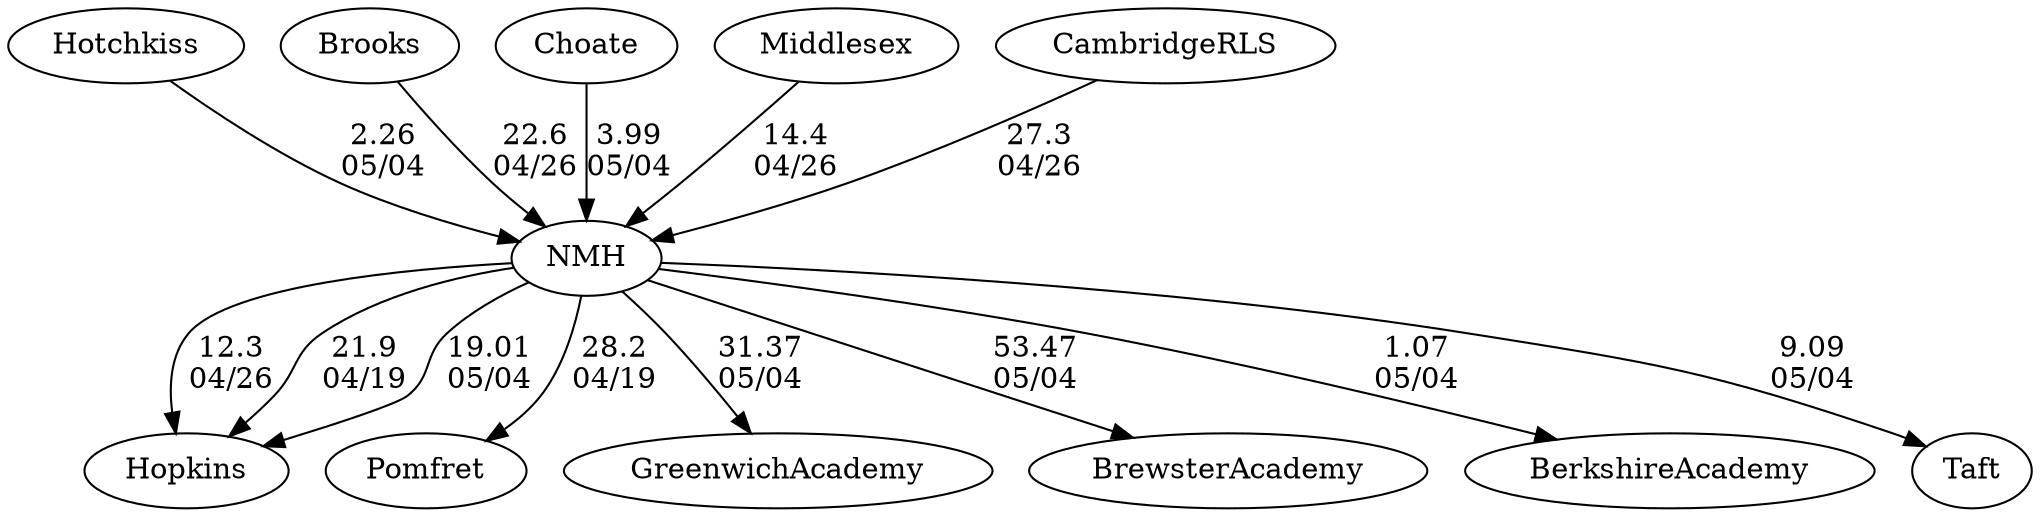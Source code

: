 digraph girls3foursNMH {Hopkins [URL="girls3foursHopkins.html"];Pomfret [URL="girls3foursPomfret.html"];GreenwichAcademy [URL="girls3foursGreenwichAcademy.html"];Hotchkiss [URL="girls3foursHotchkiss.html"];Brooks [URL="girls3foursBrooks.html"];BrewsterAcademy [URL="girls3foursBrewsterAcademy.html"];BerkshireAcademy [URL="girls3foursBerkshireAcademy.html"];Choate [URL="girls3foursChoate.html"];Taft [URL="girls3foursTaft.html"];NMH [URL="girls3foursNMH.html"];Middlesex [URL="girls3foursMiddlesex.html"];CambridgeRLS [URL="girls3foursCambridgeRLS.html"];CambridgeRLS -> NMH[label="27.3
04/26", weight="73", tooltip="NEIRA Boys & Girls Fours,Brooks vs. CRLS, Hopkins, Middlesex and NMH			
Distance: 1500 Conditions: Occasional rain and 10-12 mph cross headwind for first 1000 meters with choppy waters; wind and chop diminished in last 500. Conditions improved somewhat for the later races. Race order 5-1-2-3-4 Comments: Girls second boat event was a dead heat for 1st - even the finish line camera was inconclusive. Thanks to all crews for taking a risk on the weather and making the trip to Brooks for a good afternoon of racing. Thanks for the great cooperation of all crews and especially the coxswains in a 5-lane floating start.
None", URL="https://www.row2k.com/results/resultspage.cfm?UID=168B5F55B689601CCC0CC8B65FAE5BAC&cat=5", random="random"]; 
Brooks -> NMH[label="22.6
04/26", weight="78", tooltip="NEIRA Boys & Girls Fours,Brooks vs. CRLS, Hopkins, Middlesex and NMH			
Distance: 1500 Conditions: Occasional rain and 10-12 mph cross headwind for first 1000 meters with choppy waters; wind and chop diminished in last 500. Conditions improved somewhat for the later races. Race order 5-1-2-3-4 Comments: Girls second boat event was a dead heat for 1st - even the finish line camera was inconclusive. Thanks to all crews for taking a risk on the weather and making the trip to Brooks for a good afternoon of racing. Thanks for the great cooperation of all crews and especially the coxswains in a 5-lane floating start.
None", URL="https://www.row2k.com/results/resultspage.cfm?UID=168B5F55B689601CCC0CC8B65FAE5BAC&cat=5", random="random"]; 
Middlesex -> NMH[label="14.4
04/26", weight="86", tooltip="NEIRA Boys & Girls Fours,Brooks vs. CRLS, Hopkins, Middlesex and NMH			
Distance: 1500 Conditions: Occasional rain and 10-12 mph cross headwind for first 1000 meters with choppy waters; wind and chop diminished in last 500. Conditions improved somewhat for the later races. Race order 5-1-2-3-4 Comments: Girls second boat event was a dead heat for 1st - even the finish line camera was inconclusive. Thanks to all crews for taking a risk on the weather and making the trip to Brooks for a good afternoon of racing. Thanks for the great cooperation of all crews and especially the coxswains in a 5-lane floating start.
None", URL="https://www.row2k.com/results/resultspage.cfm?UID=168B5F55B689601CCC0CC8B65FAE5BAC&cat=5", random="random"]; 
NMH -> Hopkins[label="12.3
04/26", weight="88", tooltip="NEIRA Boys & Girls Fours,Brooks vs. CRLS, Hopkins, Middlesex and NMH			
Distance: 1500 Conditions: Occasional rain and 10-12 mph cross headwind for first 1000 meters with choppy waters; wind and chop diminished in last 500. Conditions improved somewhat for the later races. Race order 5-1-2-3-4 Comments: Girls second boat event was a dead heat for 1st - even the finish line camera was inconclusive. Thanks to all crews for taking a risk on the weather and making the trip to Brooks for a good afternoon of racing. Thanks for the great cooperation of all crews and especially the coxswains in a 5-lane floating start.
None", URL="https://www.row2k.com/results/resultspage.cfm?UID=168B5F55B689601CCC0CC8B65FAE5BAC&cat=5", random="random"]; 
NMH -> Hopkins[label="21.9
04/19", weight="79", tooltip="NEIRA Girls Fours, Pomfret vs. Hopkins, NMB, St. Mary's-Lynn			
Distance: 1500m Conditions: Consistent crossing tailwind (~7-13MPH), with occasional stronger gusts. Light chop after the first 500M. Hopkins' oar popped out of the oarlock in the 3rd boat race in the last 200m and they had to stop to reset for a few seconds. Comments: Tailwinds increased somewhat during the course of racing. Order of girls races: G1, G4, G3, G2, G5. (There was an hour and fifteen minutes between the G2 and G5 race. 15 minutes between the other four races.)
None", URL="https://www.row2k.com/results/resultspage.cfm?UID=4DE358C946007063FCBBB37DE8C21C1A&cat=1", random="random"]; 
NMH -> Pomfret[label="28.2
04/19", weight="72", tooltip="NEIRA Girls Fours, Pomfret vs. Hopkins, NMB, St. Mary's-Lynn			
Distance: 1500m Conditions: Consistent crossing tailwind (~7-13MPH), with occasional stronger gusts. Light chop after the first 500M. Hopkins' oar popped out of the oarlock in the 3rd boat race in the last 200m and they had to stop to reset for a few seconds. Comments: Tailwinds increased somewhat during the course of racing. Order of girls races: G1, G4, G3, G2, G5. (There was an hour and fifteen minutes between the G2 and G5 race. 15 minutes between the other four races.)
None", URL="https://www.row2k.com/results/resultspage.cfm?UID=4DE358C946007063FCBBB37DE8C21C1A&cat=1", random="random"]; 
Choate -> NMH[label="3.99
05/04", weight="97", tooltip="Founder's Day Regatta			
", URL="https://www.row2k.com/results/resultspage.cfm?UID=9400921B2CB64E59B0F43EC7E58300B4&cat=6", random="random"]; 
NMH -> BerkshireAcademy[label="1.07
05/04", weight="99", tooltip="Founder's Day Regatta			
", URL="https://www.row2k.com/results/resultspage.cfm?UID=9400921B2CB64E59B0F43EC7E58300B4&cat=6", random="random"]; 
NMH -> Taft[label="9.09
05/04", weight="91", tooltip="Founder's Day Regatta			
", URL="https://www.row2k.com/results/resultspage.cfm?UID=9400921B2CB64E59B0F43EC7E58300B4&cat=6", random="random"]; 
NMH -> Hopkins[label="19.01
05/04", weight="81", tooltip="Founder's Day Regatta			
", URL="https://www.row2k.com/results/resultspage.cfm?UID=9400921B2CB64E59B0F43EC7E58300B4&cat=6", random="random"]; 
Hotchkiss -> NMH[label="2.26
05/04", weight="98", tooltip="Founder's Day Regatta			
", URL="https://www.row2k.com/results/resultspage.cfm?UID=9400921B2CB64E59B0F43EC7E58300B4&cat=6", random="random"]; 
NMH -> GreenwichAcademy[label="31.37
05/04", weight="69", tooltip="Founder's Day Regatta			
", URL="https://www.row2k.com/results/resultspage.cfm?UID=9400921B2CB64E59B0F43EC7E58300B4&cat=6", random="random"]; 
NMH -> BrewsterAcademy[label="53.47
05/04", weight="47", tooltip="Founder's Day Regatta			
", URL="https://www.row2k.com/results/resultspage.cfm?UID=9400921B2CB64E59B0F43EC7E58300B4&cat=6", random="random"]}